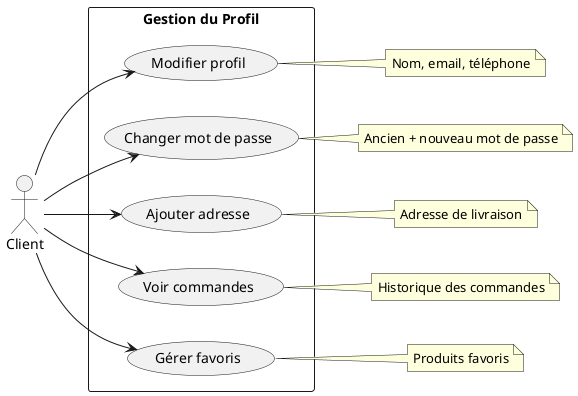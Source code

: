 @startuml Use_Case_Profile

left to right direction
skinparam packageStyle rectangle

actor "Client" as Customer

rectangle "Gestion du Profil" {
    usecase "Modifier profil" as EditProfile
    usecase "Changer mot de passe" as ChangePassword
    usecase "Ajouter adresse" as AddAddress
    usecase "Voir commandes" as ViewOrders
    usecase "Gérer favoris" as ManageWishlist
}

Customer --> EditProfile
Customer --> ChangePassword
Customer --> AddAddress
Customer --> ViewOrders
Customer --> ManageWishlist

note right of EditProfile : Nom, email, téléphone
note right of ChangePassword : Ancien + nouveau mot de passe
note right of AddAddress : Adresse de livraison
note right of ViewOrders : Historique des commandes
note right of ManageWishlist : Produits favoris

@enduml 